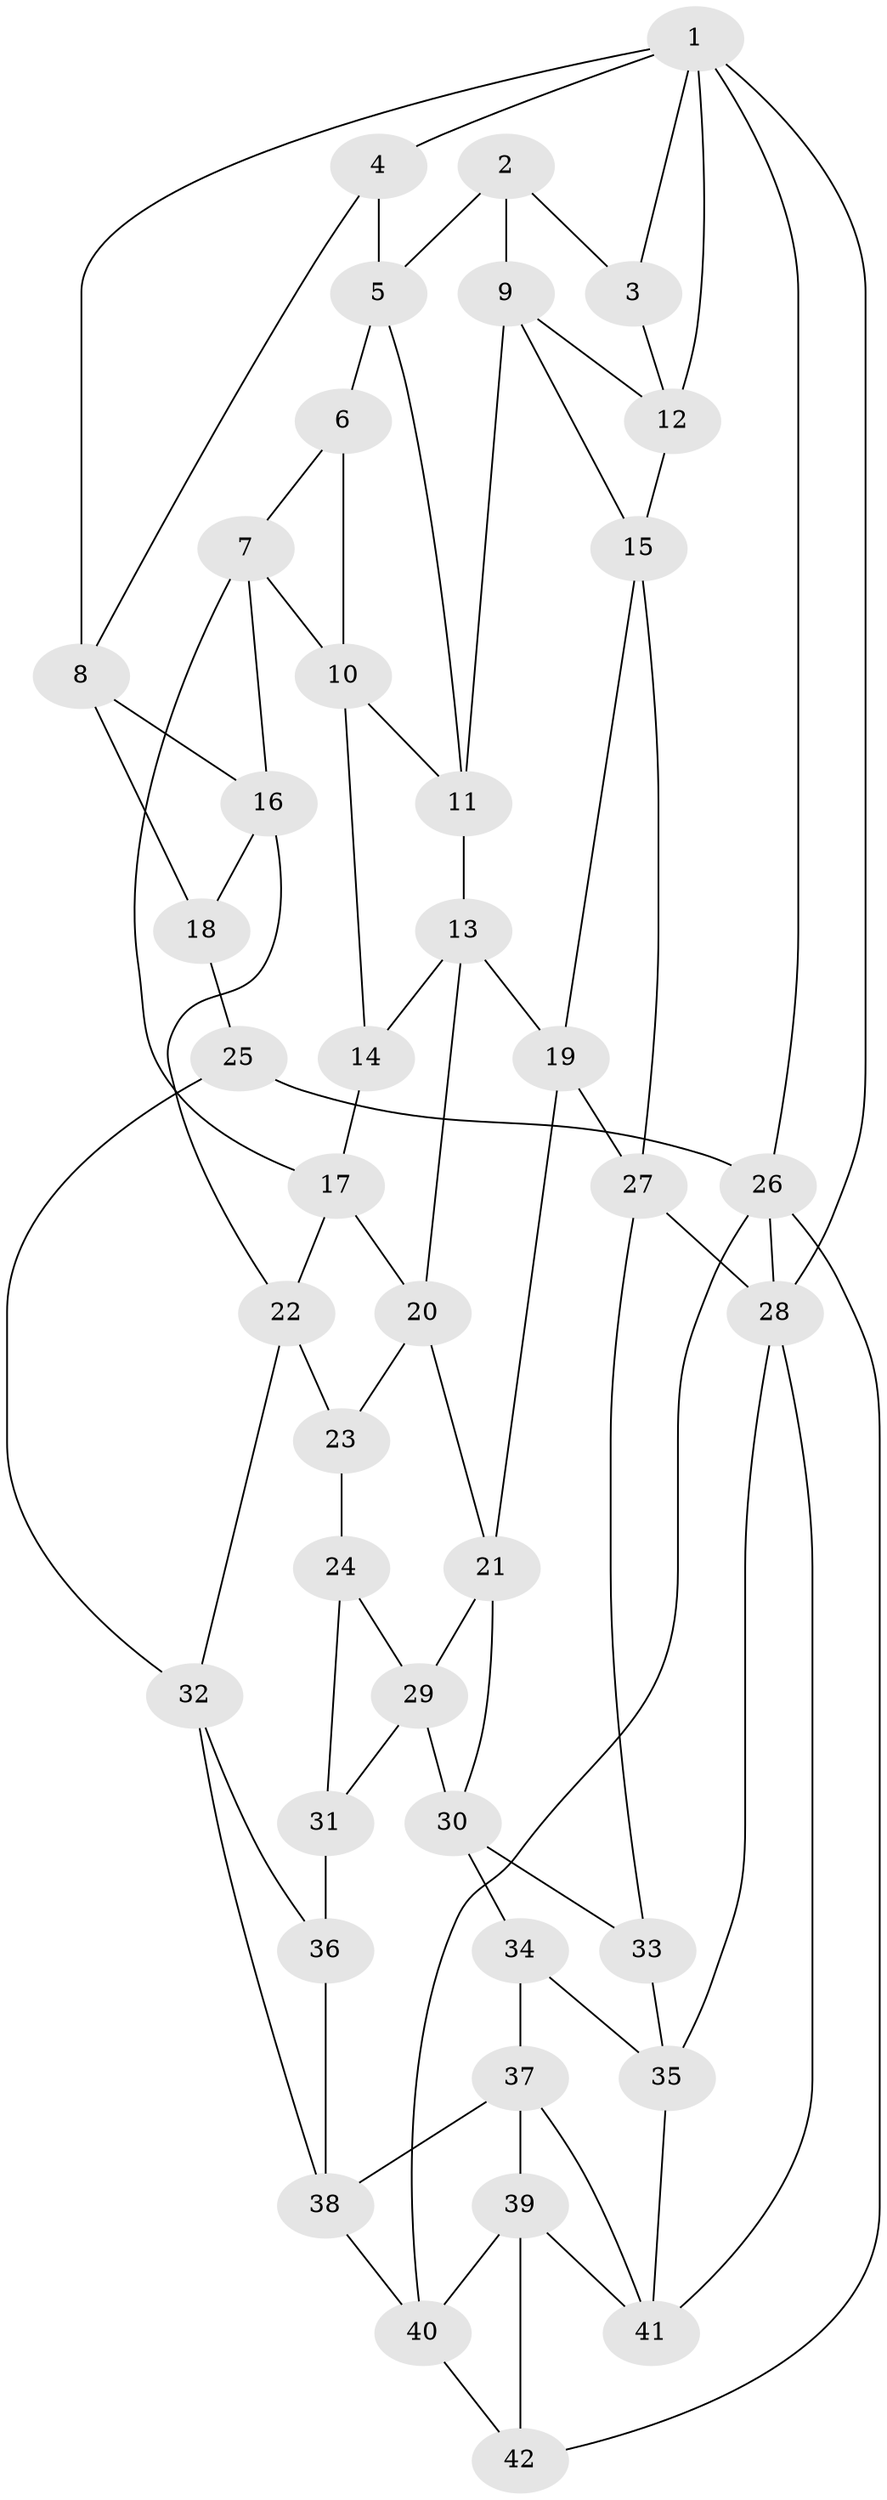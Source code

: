 // original degree distribution, {3: 0.05, 5: 0.525, 6: 0.225, 4: 0.2}
// Generated by graph-tools (version 1.1) at 2025/51/03/09/25 03:51:05]
// undirected, 42 vertices, 79 edges
graph export_dot {
graph [start="1"]
  node [color=gray90,style=filled];
  1;
  2;
  3;
  4;
  5;
  6;
  7;
  8;
  9;
  10;
  11;
  12;
  13;
  14;
  15;
  16;
  17;
  18;
  19;
  20;
  21;
  22;
  23;
  24;
  25;
  26;
  27;
  28;
  29;
  30;
  31;
  32;
  33;
  34;
  35;
  36;
  37;
  38;
  39;
  40;
  41;
  42;
  1 -- 3 [weight=1.0];
  1 -- 4 [weight=1.0];
  1 -- 8 [weight=1.0];
  1 -- 12 [weight=1.0];
  1 -- 26 [weight=1.0];
  1 -- 28 [weight=1.0];
  2 -- 3 [weight=1.0];
  2 -- 5 [weight=1.0];
  2 -- 9 [weight=1.0];
  3 -- 12 [weight=1.0];
  4 -- 5 [weight=1.0];
  4 -- 8 [weight=1.0];
  5 -- 6 [weight=1.0];
  5 -- 11 [weight=1.0];
  6 -- 7 [weight=1.0];
  6 -- 10 [weight=1.0];
  7 -- 10 [weight=1.0];
  7 -- 16 [weight=1.0];
  7 -- 17 [weight=1.0];
  8 -- 16 [weight=1.0];
  8 -- 18 [weight=1.0];
  9 -- 11 [weight=1.0];
  9 -- 12 [weight=1.0];
  9 -- 15 [weight=1.0];
  10 -- 11 [weight=1.0];
  10 -- 14 [weight=1.0];
  11 -- 13 [weight=1.0];
  12 -- 15 [weight=1.0];
  13 -- 14 [weight=1.0];
  13 -- 19 [weight=1.0];
  13 -- 20 [weight=1.0];
  14 -- 17 [weight=1.0];
  15 -- 19 [weight=1.0];
  15 -- 27 [weight=1.0];
  16 -- 18 [weight=1.0];
  16 -- 22 [weight=1.0];
  17 -- 20 [weight=1.0];
  17 -- 22 [weight=1.0];
  18 -- 25 [weight=2.0];
  19 -- 21 [weight=1.0];
  19 -- 27 [weight=1.0];
  20 -- 21 [weight=1.0];
  20 -- 23 [weight=1.0];
  21 -- 29 [weight=1.0];
  21 -- 30 [weight=1.0];
  22 -- 23 [weight=1.0];
  22 -- 32 [weight=1.0];
  23 -- 24 [weight=2.0];
  24 -- 29 [weight=1.0];
  24 -- 31 [weight=1.0];
  25 -- 26 [weight=1.0];
  25 -- 32 [weight=1.0];
  26 -- 28 [weight=1.0];
  26 -- 40 [weight=1.0];
  26 -- 42 [weight=1.0];
  27 -- 28 [weight=1.0];
  27 -- 33 [weight=1.0];
  28 -- 35 [weight=1.0];
  28 -- 41 [weight=1.0];
  29 -- 30 [weight=1.0];
  29 -- 31 [weight=1.0];
  30 -- 33 [weight=1.0];
  30 -- 34 [weight=1.0];
  31 -- 36 [weight=2.0];
  32 -- 36 [weight=1.0];
  32 -- 38 [weight=1.0];
  33 -- 35 [weight=1.0];
  34 -- 35 [weight=1.0];
  34 -- 37 [weight=1.0];
  35 -- 41 [weight=1.0];
  36 -- 38 [weight=1.0];
  37 -- 38 [weight=1.0];
  37 -- 39 [weight=1.0];
  37 -- 41 [weight=1.0];
  38 -- 40 [weight=1.0];
  39 -- 40 [weight=1.0];
  39 -- 41 [weight=1.0];
  39 -- 42 [weight=1.0];
  40 -- 42 [weight=1.0];
}
